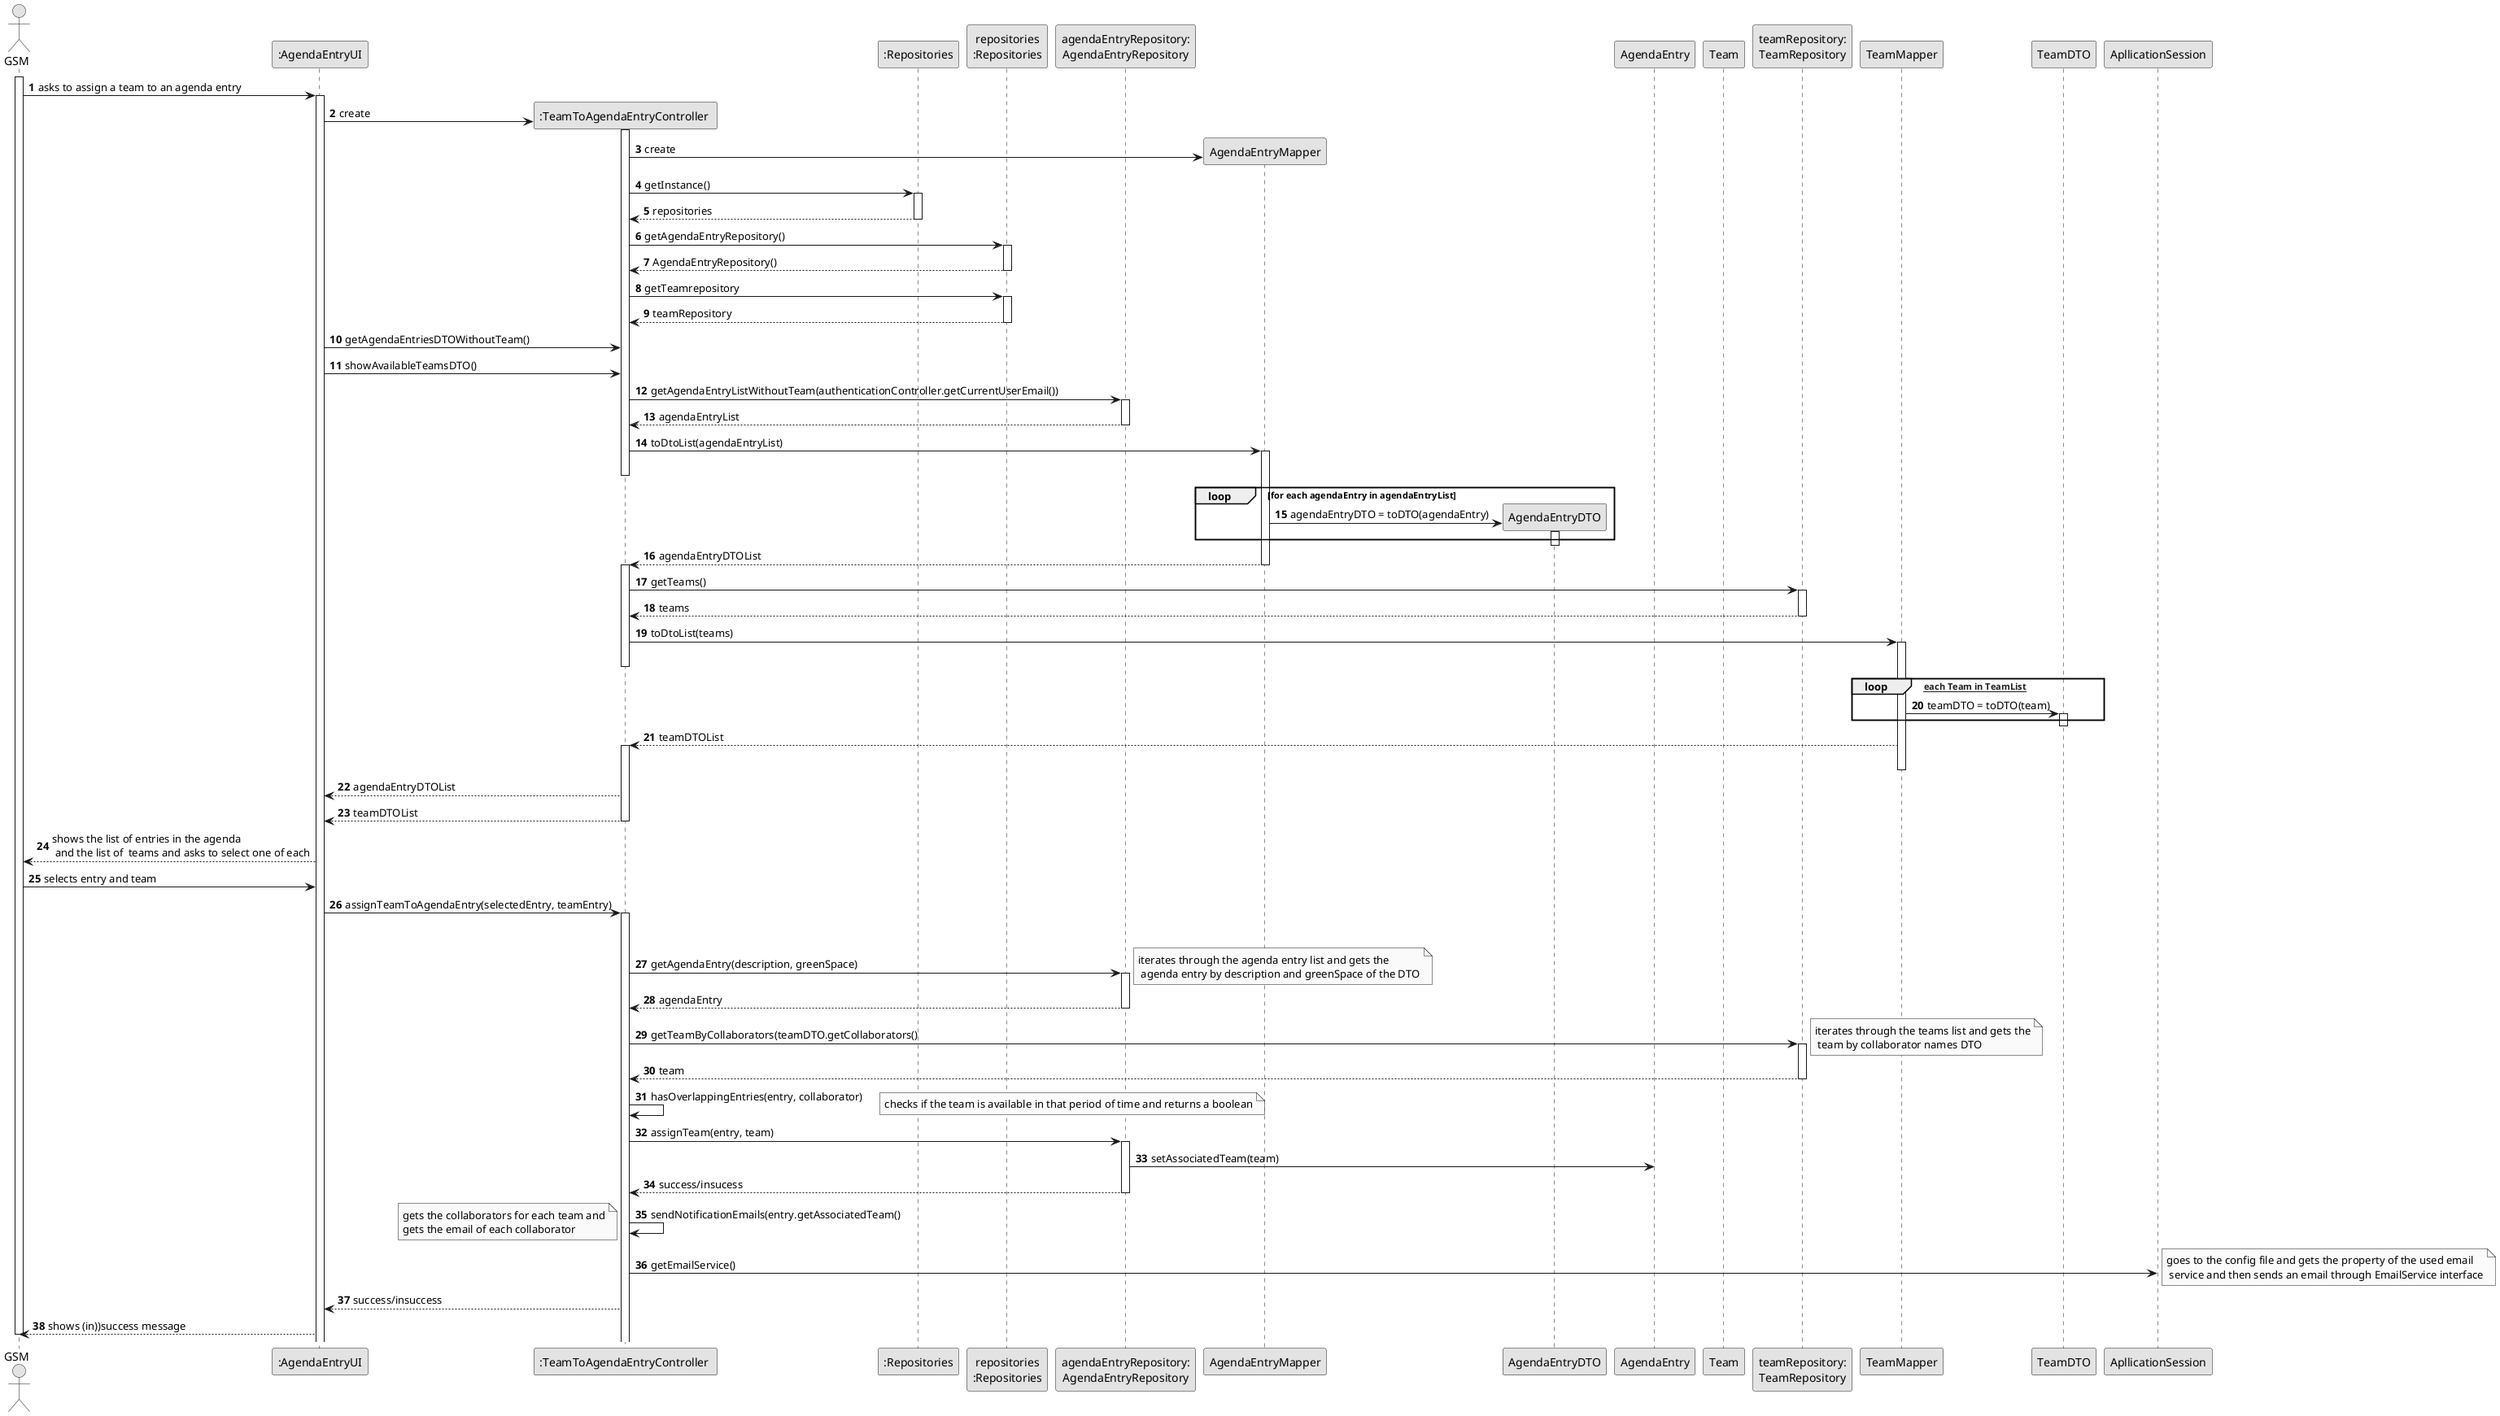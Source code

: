 @startuml
skinparam monochrome true
skinparam packageStyle rectangle
skinparam shadowing false

autonumber

'hide footbox
actor "GSM" as GSM
participant ":AgendaEntryUI" as ui
participant ":TeamToAgendaEntryController " as ctrl
participant ":Repositories" as RepositorySingleton
participant "repositories\n:Repositories" as plat
participant "agendaEntryRepository:\nAgendaEntryRepository" as agendaRepo
participant "AgendaEntryMapper" as agendaMapper
participant AgendaEntryDTO as AgendaEntryDTO
participant "AgendaEntry" as agendaEntry
participant "Team" as team
participant "teamRepository:\nTeamRepository" as teamRepo
participant "TeamMapper"
participant "TeamDTO" as TeamDTO
participant "ApllicationSession" as app


activate GSM

                GSM -> ui : asks to assign a team to an agenda entry

                activate ui

                ui -> ctrl** : create

                activate ctrl

                ctrl-> agendaMapper** : create


                ctrl -> RepositorySingleton : getInstance()
                activate RepositorySingleton

                    RepositorySingleton --> ctrl: repositories
                deactivate RepositorySingleton

                ctrl -> plat : getAgendaEntryRepository()
                activate plat

                    plat --> ctrl: AgendaEntryRepository()
                deactivate plat

                ctrl-> plat: getTeamrepository
                activate plat

                plat--> ctrl: teamRepository

                deactivate plat

                ui-> ctrl: getAgendaEntriesDTOWithoutTeam()
                ui -> ctrl :   showAvailableTeamsDTO()


                ctrl -> agendaRepo : getAgendaEntryListWithoutTeam(authenticationController.getCurrentUserEmail())
                activate agendaRepo

                agendaRepo --> ctrl: agendaEntryList
                deactivate agendaRepo

                ctrl -> agendaMapper : toDtoList(agendaEntryList)
                activate agendaMapper
                deactivate ctrl


                 loop for each agendaEntry in agendaEntryList

                 agendaMapper -> AgendaEntryDTO** : agendaEntryDTO = toDTO(agendaEntry)

                  activate AgendaEntryDTO
                  end
                deactivate AgendaEntryDTO

                agendaMapper --> ctrl : agendaEntryDTOList
                deactivate agendaMapper
                activate ctrl



                ctrl -> teamRepo :getTeams()
                activate teamRepo

                teamRepo --> ctrl: teams
                deactivate teamRepo

                ctrl -> "TeamMapper":  toDtoList(teams)
                activate "TeamMapper"
                deactivate ctrl
                loop  [for each Team in TeamList]

                "TeamMapper" -> TeamDTO: teamDTO = toDTO(team)
                activate TeamDTO

                end
                deactivate TeamDTO
                "TeamMapper" --> ctrl: teamDTOList
                   activate ctrl
                 deactivate "TeamMapper"
                 ctrl --> ui : agendaEntryDTOList
                 ctrl --> ui: teamDTOList
                deactivate ctrl
                 ui --> GSM: shows the list of entries in the agenda\n and the list of  teams and asks to select one of each

                 GSM -> ui: selects entry and team



                 ui->ctrl: assignTeamToAgendaEntry(selectedEntry, teamEntry)
                 activate ctrl

                 deactivate AgendaEntryDTO
                 ctrl -> agendaRepo: getAgendaEntry(description, greenSpace)

                 note right: iterates through the agenda entry list and gets the\n agenda entry by description and greenSpace of the DTO


                 activate agendaRepo



                 agendaRepo--> ctrl: agendaEntry

                                  deactivate agendaRepo


                 ctrl -> teamRepo: getTeamByCollaborators(teamDTO.getCollaborators()
                   note right: iterates through the teams list and gets the\n team by collaborator names DTO
                 activate teamRepo

                 teamRepo --> ctrl: team
                 deactivate teamRepo

                 ctrl -> ctrl : hasOverlappingEntries(entry, collaborator)
                 note right: checks if the team is available in that period of time and returns a boolean

                 ctrl -> agendaRepo: assignTeam(entry, team)
                 activate agendaRepo




                agendaRepo -> agendaEntry: setAssociatedTeam(team)


                 agendaRepo--> ctrl: success/insucess
                    deactivate

                ctrl->ctrl: sendNotificationEmails(entry.getAssociatedTeam()
                deactivate agendaEntry
                    note left: gets the collaborators for each team and\ngets the email of each collaborator
                ctrl-> app :  getEmailService()
                note right: goes to the config file and gets the property of the used email\n service and then sends an email through EmailService interface


                ctrl --> ui: success/insuccess
                deactivate app
                ui--> GSM: shows (in))success message

deactivate GSM

@enduml